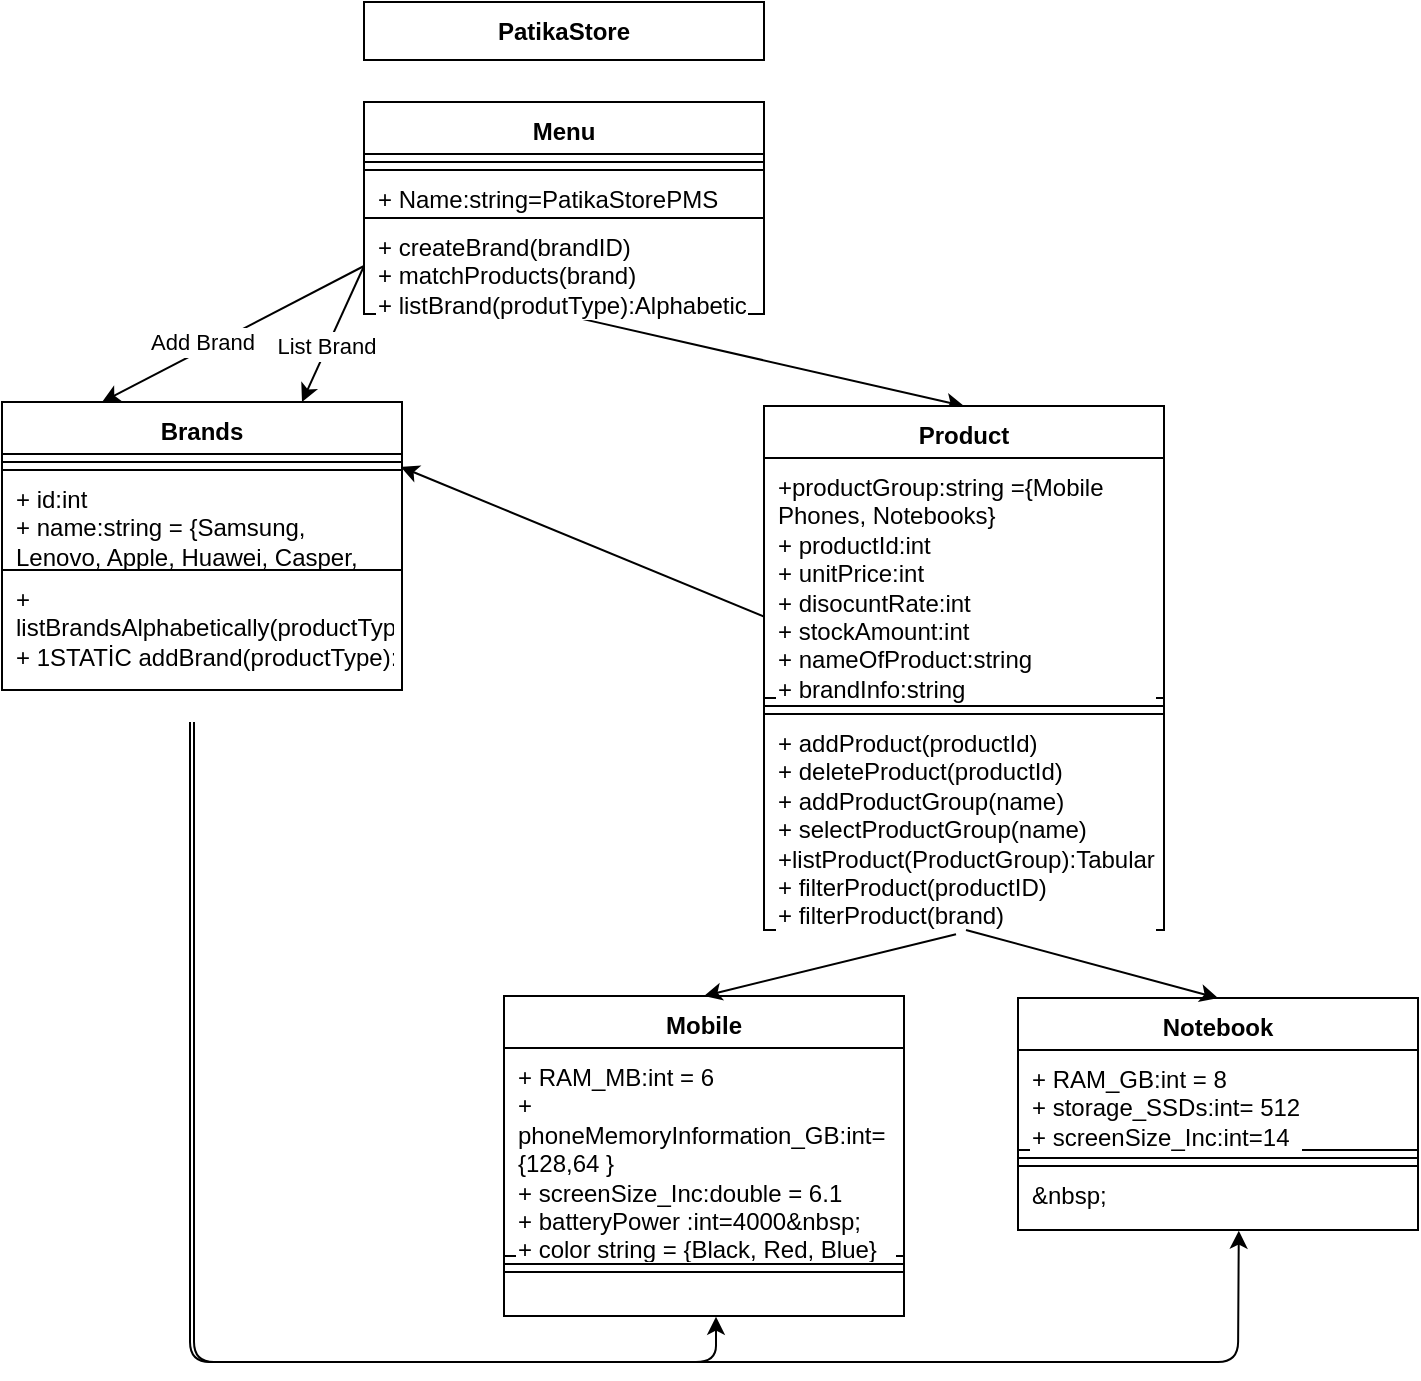 <mxfile>
    <diagram id="CI9G0AktnCXbJ8z35fBC" name="Page-1">
        <mxGraphModel dx="920" dy="3786" grid="1" gridSize="10" guides="1" tooltips="1" connect="1" arrows="1" fold="1" page="1" pageScale="1" pageWidth="1169" pageHeight="827" background="#FFFFFF" math="0" shadow="0">
            <root>
                <mxCell id="0"/>
                <mxCell id="1" parent="0"/>
                <mxCell id="141" style="edgeStyle=none;html=1;entryX=0.53;entryY=1.015;entryDx=0;entryDy=0;entryPerimeter=0;fontColor=#000000;labelBackgroundColor=#FFFFFF;labelBorderColor=#FFFFFF;strokeColor=#000000;" parent="1" target="159" edge="1">
                    <mxGeometry relative="1" as="geometry">
                        <mxPoint x="224" y="-2920" as="sourcePoint"/>
                        <mxPoint x="479" y="-2636.7" as="targetPoint"/>
                        <Array as="points">
                            <mxPoint x="224" y="-2600"/>
                            <mxPoint x="487" y="-2600"/>
                        </Array>
                    </mxGeometry>
                </mxCell>
                <mxCell id="142" value="Brands" style="swimlane;fontStyle=1;align=center;verticalAlign=top;childLayout=stackLayout;horizontal=1;startSize=26;horizontalStack=0;resizeParent=1;resizeParentMax=0;resizeLast=0;collapsible=1;marginBottom=0;whiteSpace=wrap;fontColor=#000000;labelBackgroundColor=#FFFFFF;labelBorderColor=#FFFFFF;strokeColor=#000000;" parent="1" vertex="1">
                    <mxGeometry x="130" y="-3080" width="200" height="144" as="geometry"/>
                </mxCell>
                <mxCell id="144" value="" style="line;strokeWidth=1;fillColor=none;align=left;verticalAlign=middle;spacingTop=-1;spacingLeft=3;spacingRight=3;rotatable=0;labelPosition=right;points=[];portConstraint=eastwest;whiteSpace=wrap;fontColor=#000000;labelBackgroundColor=#FFFFFF;labelBorderColor=#FFFFFF;strokeColor=#000000;" parent="142" vertex="1">
                    <mxGeometry y="26" width="200" height="8" as="geometry"/>
                </mxCell>
                <mxCell id="145" value="+ id:int&#10;+ name:string = {Samsung, Lenovo, Apple, Huawei, Casper, Asus, HP, Xiaomi, Monster}&#10;" style="text;strokeColor=#000000;fillColor=none;align=left;verticalAlign=top;spacingLeft=4;spacingRight=4;overflow=hidden;rotatable=0;points=[[0,0.5],[1,0.5]];portConstraint=eastwest;whiteSpace=wrap;fontColor=#000000;labelBackgroundColor=#FFFFFF;labelBorderColor=#FFFFFF;" parent="142" vertex="1">
                    <mxGeometry y="34" width="200" height="50" as="geometry"/>
                </mxCell>
                <mxCell id="143" value="+ listBrandsAlphabetically(productType):returnType&#10;+ 1STATİC addBrand(productType):returnType" style="text;strokeColor=#000000;fillColor=none;align=left;verticalAlign=top;spacingLeft=4;spacingRight=4;overflow=hidden;rotatable=0;points=[[0,0.5],[1,0.5]];portConstraint=eastwest;whiteSpace=wrap;fontColor=#000000;labelBackgroundColor=#FFFFFF;labelBorderColor=#FFFFFF;" parent="142" vertex="1">
                    <mxGeometry y="84" width="200" height="60" as="geometry"/>
                </mxCell>
                <mxCell id="146" style="edgeStyle=none;html=1;entryX=0.5;entryY=0;entryDx=0;entryDy=0;startArrow=none;exitX=0.482;exitY=0.991;exitDx=0;exitDy=0;exitPerimeter=0;fontColor=#000000;labelBackgroundColor=#FFFFFF;labelBorderColor=#FFFFFF;strokeColor=#000000;" parent="1" source="150" target="152" edge="1">
                    <mxGeometry relative="1" as="geometry">
                        <mxPoint x="411" y="-3160" as="sourcePoint"/>
                    </mxGeometry>
                </mxCell>
                <mxCell id="147" value="Menu" style="swimlane;fontStyle=1;align=center;verticalAlign=top;childLayout=stackLayout;horizontal=1;startSize=26;horizontalStack=0;resizeParent=1;resizeParentMax=0;resizeLast=0;collapsible=1;marginBottom=0;whiteSpace=wrap;fontColor=#000000;labelBackgroundColor=#FFFFFF;labelBorderColor=#FFFFFF;strokeColor=#000000;" parent="1" vertex="1">
                    <mxGeometry x="311" y="-3230" width="200" height="106" as="geometry"/>
                </mxCell>
                <mxCell id="149" value="" style="line;strokeWidth=1;fillColor=none;align=left;verticalAlign=middle;spacingTop=-1;spacingLeft=3;spacingRight=3;rotatable=0;labelPosition=right;points=[];portConstraint=eastwest;whiteSpace=wrap;fontColor=#000000;labelBackgroundColor=#FFFFFF;labelBorderColor=#FFFFFF;strokeColor=#000000;" parent="147" vertex="1">
                    <mxGeometry y="26" width="200" height="8" as="geometry"/>
                </mxCell>
                <mxCell id="148" value="+ Name:string=PatikaStorePMS" style="text;strokeColor=#000000;fillColor=none;align=left;verticalAlign=top;spacingLeft=4;spacingRight=4;overflow=hidden;rotatable=0;points=[[0,0.5],[1,0.5]];portConstraint=eastwest;whiteSpace=wrap;fontColor=#000000;labelBackgroundColor=#FFFFFF;labelBorderColor=#FFFFFF;" parent="147" vertex="1">
                    <mxGeometry y="34" width="200" height="24" as="geometry"/>
                </mxCell>
                <mxCell id="150" value="+ createBrand(brandID)&#10;+ matchProducts(brand)&#10;+ listBrand(produtType):Alphabetic" style="text;strokeColor=#000000;fillColor=none;align=left;verticalAlign=top;spacingLeft=4;spacingRight=4;overflow=hidden;rotatable=0;points=[[0,0.5],[1,0.5]];portConstraint=eastwest;whiteSpace=wrap;fontColor=#000000;labelBackgroundColor=#FFFFFF;labelBorderColor=#FFFFFF;" parent="147" vertex="1">
                    <mxGeometry y="58" width="200" height="48" as="geometry"/>
                </mxCell>
                <mxCell id="151" style="edgeStyle=none;html=1;entryX=0.997;entryY=-0.031;entryDx=0;entryDy=0;exitX=0;exitY=0.661;exitDx=0;exitDy=0;entryPerimeter=0;exitPerimeter=0;fontColor=#000000;labelBackgroundColor=#FFFFFF;labelBorderColor=#FFFFFF;strokeColor=#000000;" parent="1" source="153" target="145" edge="1">
                    <mxGeometry relative="1" as="geometry">
                        <mxPoint x="610" y="-2878" as="targetPoint"/>
                        <mxPoint x="611" y="-2838" as="sourcePoint"/>
                    </mxGeometry>
                </mxCell>
                <mxCell id="152" value="Product" style="swimlane;fontStyle=1;align=center;verticalAlign=top;childLayout=stackLayout;horizontal=1;startSize=26;horizontalStack=0;resizeParent=1;resizeParentMax=0;resizeLast=0;collapsible=1;marginBottom=0;whiteSpace=wrap;fontColor=#000000;labelBackgroundColor=#FFFFFF;labelBorderColor=#FFFFFF;strokeColor=#000000;" parent="1" vertex="1">
                    <mxGeometry x="511" y="-3078" width="200" height="262" as="geometry"/>
                </mxCell>
                <mxCell id="153" value="+productGroup:string ={Mobile Phones, Notebooks}&#10;+ productId:int&#10;+ unitPrice:int&#10;+ disocuntRate:int&#10;+ stockAmount:int&#10;+ nameOfProduct:string&#10;+ brandInfo:string" style="text;strokeColor=#000000;fillColor=none;align=left;verticalAlign=top;spacingLeft=4;spacingRight=4;overflow=hidden;rotatable=0;points=[[0,0.5],[1,0.5]];portConstraint=eastwest;whiteSpace=wrap;fontColor=#000000;labelBackgroundColor=#FFFFFF;labelBorderColor=#FFFFFF;" parent="152" vertex="1">
                    <mxGeometry y="26" width="200" height="120" as="geometry"/>
                </mxCell>
                <mxCell id="154" value="" style="line;strokeWidth=1;fillColor=none;align=left;verticalAlign=middle;spacingTop=-1;spacingLeft=3;spacingRight=3;rotatable=0;labelPosition=right;points=[];portConstraint=eastwest;whiteSpace=wrap;fontColor=#000000;labelBackgroundColor=#FFFFFF;labelBorderColor=#FFFFFF;strokeColor=#000000;" parent="152" vertex="1">
                    <mxGeometry y="146" width="200" height="8" as="geometry"/>
                </mxCell>
                <mxCell id="155" value="+ addProduct(productId)&#10;+ deleteProduct(productId)&#10;+ addProductGroup(name)&#10;+ selectProductGroup(name)&#10;+listProduct(ProductGroup):Tabular&#10;+ filterProduct(productID)&#10;+ filterProduct(brand)&#10;" style="text;strokeColor=#000000;fillColor=none;align=left;verticalAlign=top;spacingLeft=4;spacingRight=4;overflow=hidden;rotatable=0;points=[[0,0.5],[1,0.5]];portConstraint=eastwest;whiteSpace=wrap;fontColor=#000000;labelBackgroundColor=#FFFFFF;labelBorderColor=#FFFFFF;" parent="152" vertex="1">
                    <mxGeometry y="154" width="200" height="108" as="geometry"/>
                </mxCell>
                <mxCell id="156" value="Mobile" style="swimlane;fontStyle=1;align=center;verticalAlign=top;childLayout=stackLayout;horizontal=1;startSize=26;horizontalStack=0;resizeParent=1;resizeParentMax=0;resizeLast=0;collapsible=1;marginBottom=0;whiteSpace=wrap;fontColor=#000000;labelBackgroundColor=#FFFFFF;labelBorderColor=#FFFFFF;strokeColor=#000000;" parent="1" vertex="1">
                    <mxGeometry x="381" y="-2783" width="200" height="160" as="geometry"/>
                </mxCell>
                <mxCell id="157" value="+ RAM_MB:int = 6&#10;+ phoneMemoryInformation_GB:int= {128,64 }&#10;+ screenSize_Inc:double = 6.1&#10;+ batteryPower :int=4000&amp;nbsp;&#10;+ color string = {Black, Red, Blue}" style="text;strokeColor=#000000;fillColor=none;align=left;verticalAlign=top;spacingLeft=4;spacingRight=4;overflow=hidden;rotatable=0;points=[[0,0.5],[1,0.5]];portConstraint=eastwest;whiteSpace=wrap;fontColor=#000000;labelBackgroundColor=#FFFFFF;labelBorderColor=#FFFFFF;" parent="156" vertex="1">
                    <mxGeometry y="26" width="200" height="104" as="geometry"/>
                </mxCell>
                <mxCell id="158" value="" style="line;strokeWidth=1;fillColor=none;align=left;verticalAlign=middle;spacingTop=-1;spacingLeft=3;spacingRight=3;rotatable=0;labelPosition=right;points=[];portConstraint=eastwest;whiteSpace=wrap;fontColor=#000000;labelBackgroundColor=#FFFFFF;labelBorderColor=#FFFFFF;strokeColor=#000000;" parent="156" vertex="1">
                    <mxGeometry y="130" width="200" height="8" as="geometry"/>
                </mxCell>
                <mxCell id="159" value="" style="text;strokeColor=#000000;fillColor=none;align=left;verticalAlign=top;spacingLeft=4;spacingRight=4;overflow=hidden;rotatable=0;points=[[0,0.5],[1,0.5]];portConstraint=eastwest;whiteSpace=wrap;fontColor=#000000;labelBackgroundColor=#FFFFFF;labelBorderColor=#FFFFFF;" parent="156" vertex="1">
                    <mxGeometry y="138" width="200" height="22" as="geometry"/>
                </mxCell>
                <mxCell id="160" style="edgeStyle=none;html=1;entryX=0.552;entryY=1.01;entryDx=0;entryDy=0;entryPerimeter=0;fontColor=#000000;labelBackgroundColor=#FFFFFF;labelBorderColor=#FFFFFF;strokeColor=#000000;" parent="1" target="164" edge="1">
                    <mxGeometry relative="1" as="geometry">
                        <mxPoint x="226" y="-2920" as="sourcePoint"/>
                        <mxPoint x="611" y="-2671" as="targetPoint"/>
                        <Array as="points">
                            <mxPoint x="226" y="-2600"/>
                            <mxPoint x="748" y="-2600"/>
                        </Array>
                    </mxGeometry>
                </mxCell>
                <mxCell id="161" value="Notebook" style="swimlane;fontStyle=1;align=center;verticalAlign=top;childLayout=stackLayout;horizontal=1;startSize=26;horizontalStack=0;resizeParent=1;resizeParentMax=0;resizeLast=0;collapsible=1;marginBottom=0;whiteSpace=wrap;fontColor=#000000;labelBackgroundColor=#FFFFFF;labelBorderColor=#FFFFFF;strokeColor=#000000;" parent="1" vertex="1">
                    <mxGeometry x="638" y="-2782" width="200" height="116" as="geometry"/>
                </mxCell>
                <mxCell id="162" value="+ RAM_GB:int = 8&#10;+ storage_SSDs:int= 512&#10;+ screenSize_Inc:int=14&#10;" style="text;strokeColor=#000000;fillColor=none;align=left;verticalAlign=top;spacingLeft=4;spacingRight=4;overflow=hidden;rotatable=0;points=[[0,0.5],[1,0.5]];portConstraint=eastwest;whiteSpace=wrap;fontColor=#000000;labelBackgroundColor=#FFFFFF;labelBorderColor=#FFFFFF;" parent="161" vertex="1">
                    <mxGeometry y="26" width="200" height="50" as="geometry"/>
                </mxCell>
                <mxCell id="163" value="" style="line;strokeWidth=1;fillColor=none;align=left;verticalAlign=middle;spacingTop=-1;spacingLeft=3;spacingRight=3;rotatable=0;labelPosition=right;points=[];portConstraint=eastwest;whiteSpace=wrap;fontColor=#000000;labelBackgroundColor=#FFFFFF;labelBorderColor=#FFFFFF;strokeColor=#000000;" parent="161" vertex="1">
                    <mxGeometry y="76" width="200" height="8" as="geometry"/>
                </mxCell>
                <mxCell id="164" value="&amp;nbsp;" style="text;strokeColor=#000000;fillColor=none;align=left;verticalAlign=top;spacingLeft=4;spacingRight=4;overflow=hidden;rotatable=0;points=[[0,0.5],[1,0.5]];portConstraint=eastwest;whiteSpace=wrap;fontColor=#000000;labelBackgroundColor=#FFFFFF;labelBorderColor=#FFFFFF;" parent="161" vertex="1">
                    <mxGeometry y="84" width="200" height="32" as="geometry"/>
                </mxCell>
                <mxCell id="168" style="edgeStyle=none;html=1;exitX=0;exitY=0.5;exitDx=0;exitDy=0;entryX=0.25;entryY=0;entryDx=0;entryDy=0;fontColor=#000000;labelBackgroundColor=#FFFFFF;labelBorderColor=#FFFFFF;strokeColor=#000000;" parent="1" source="150" target="142" edge="1">
                    <mxGeometry relative="1" as="geometry">
                        <Array as="points"/>
                    </mxGeometry>
                </mxCell>
                <mxCell id="169" value="Add Brand" style="edgeLabel;html=1;align=center;verticalAlign=middle;resizable=0;points=[];fontColor=#000000;labelBackgroundColor=#FFFFFF;labelBorderColor=#FFFFFF;strokeColor=#000000;" parent="168" vertex="1" connectable="0">
                    <mxGeometry x="0.186" y="-2" relative="1" as="geometry">
                        <mxPoint x="-3" y="-1" as="offset"/>
                    </mxGeometry>
                </mxCell>
                <mxCell id="182" style="edgeStyle=none;html=1;exitX=0;exitY=0.5;exitDx=0;exitDy=0;entryX=0.75;entryY=0;entryDx=0;entryDy=0;fontColor=#000000;labelBackgroundColor=#FFFFFF;labelBorderColor=#FFFFFF;strokeColor=#000000;" parent="1" source="150" target="142" edge="1">
                    <mxGeometry relative="1" as="geometry">
                        <mxPoint x="108.2" y="-2878.004" as="sourcePoint"/>
                        <mxPoint x="113" y="-2758.63" as="targetPoint"/>
                        <Array as="points"/>
                    </mxGeometry>
                </mxCell>
                <mxCell id="183" value="List Brand" style="edgeLabel;html=1;align=center;verticalAlign=middle;resizable=0;points=[];fontColor=#000000;labelBackgroundColor=#FFFFFF;labelBorderColor=#FFFFFF;strokeColor=#000000;" parent="182" vertex="1" connectable="0">
                    <mxGeometry x="0.186" y="-2" relative="1" as="geometry">
                        <mxPoint x="1" as="offset"/>
                    </mxGeometry>
                </mxCell>
                <mxCell id="184" style="edgeStyle=none;html=1;entryX=0.5;entryY=0;entryDx=0;entryDy=0;exitX=0.48;exitY=1.02;exitDx=0;exitDy=0;exitPerimeter=0;fontColor=#000000;labelBackgroundColor=#FFFFFF;labelBorderColor=#FFFFFF;strokeColor=#000000;" parent="1" source="155" target="156" edge="1">
                    <mxGeometry relative="1" as="geometry">
                        <mxPoint x="611" y="-2838" as="sourcePoint"/>
                    </mxGeometry>
                </mxCell>
                <mxCell id="185" style="edgeStyle=none;html=1;entryX=0.5;entryY=0;entryDx=0;entryDy=0;exitX=0.505;exitY=1;exitDx=0;exitDy=0;exitPerimeter=0;fontColor=#000000;labelBackgroundColor=#FFFFFF;labelBorderColor=#FFFFFF;strokeColor=#000000;" parent="1" source="155" target="161" edge="1">
                    <mxGeometry relative="1" as="geometry">
                        <mxPoint x="611" y="-2838" as="sourcePoint"/>
                    </mxGeometry>
                </mxCell>
                <mxCell id="186" value="&lt;span style=&quot;font-family: &amp;#34;helvetica&amp;#34; ; font-size: 12px ; font-style: normal ; font-weight: 700 ; letter-spacing: normal ; text-align: center ; text-indent: 0px ; text-transform: none ; word-spacing: 0px ; display: inline ; float: none&quot;&gt;PatikaStore&lt;/span&gt;" style="rounded=0;whiteSpace=wrap;html=1;fontColor=#000000;labelBackgroundColor=#FFFFFF;labelBorderColor=#FFFFFF;strokeColor=#000000;" parent="1" vertex="1">
                    <mxGeometry x="311" y="-3280" width="200" height="29" as="geometry"/>
                </mxCell>
            </root>
        </mxGraphModel>
    </diagram>
</mxfile>